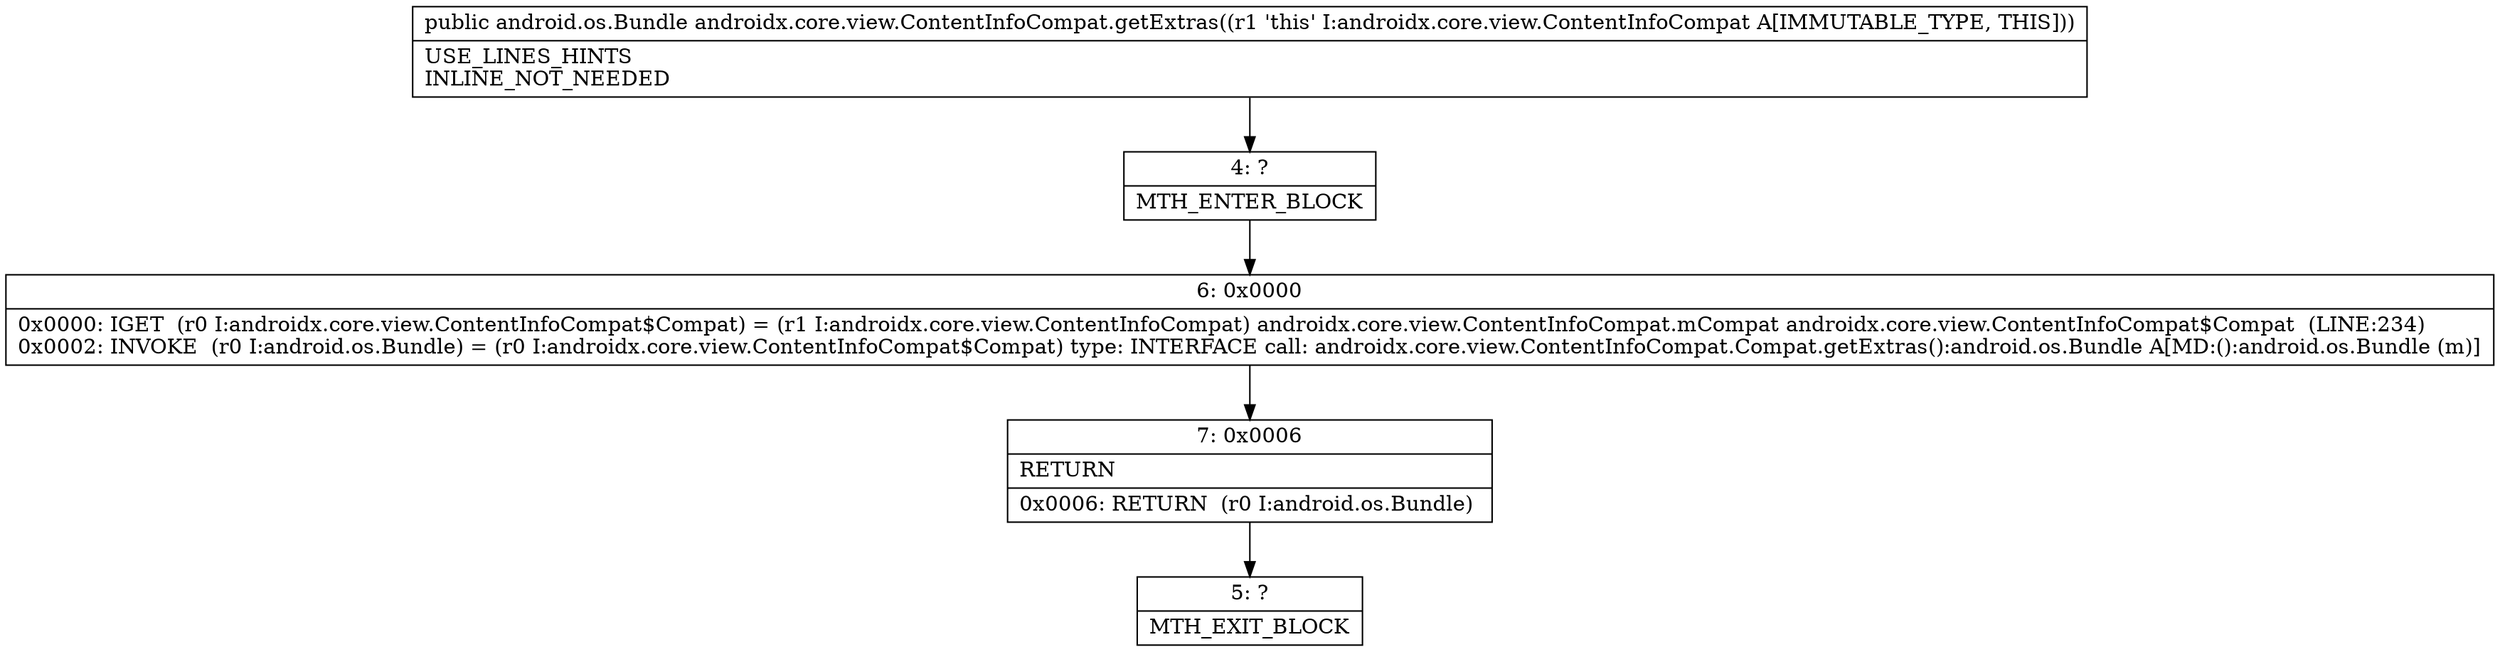 digraph "CFG forandroidx.core.view.ContentInfoCompat.getExtras()Landroid\/os\/Bundle;" {
Node_4 [shape=record,label="{4\:\ ?|MTH_ENTER_BLOCK\l}"];
Node_6 [shape=record,label="{6\:\ 0x0000|0x0000: IGET  (r0 I:androidx.core.view.ContentInfoCompat$Compat) = (r1 I:androidx.core.view.ContentInfoCompat) androidx.core.view.ContentInfoCompat.mCompat androidx.core.view.ContentInfoCompat$Compat  (LINE:234)\l0x0002: INVOKE  (r0 I:android.os.Bundle) = (r0 I:androidx.core.view.ContentInfoCompat$Compat) type: INTERFACE call: androidx.core.view.ContentInfoCompat.Compat.getExtras():android.os.Bundle A[MD:():android.os.Bundle (m)]\l}"];
Node_7 [shape=record,label="{7\:\ 0x0006|RETURN\l|0x0006: RETURN  (r0 I:android.os.Bundle) \l}"];
Node_5 [shape=record,label="{5\:\ ?|MTH_EXIT_BLOCK\l}"];
MethodNode[shape=record,label="{public android.os.Bundle androidx.core.view.ContentInfoCompat.getExtras((r1 'this' I:androidx.core.view.ContentInfoCompat A[IMMUTABLE_TYPE, THIS]))  | USE_LINES_HINTS\lINLINE_NOT_NEEDED\l}"];
MethodNode -> Node_4;Node_4 -> Node_6;
Node_6 -> Node_7;
Node_7 -> Node_5;
}


